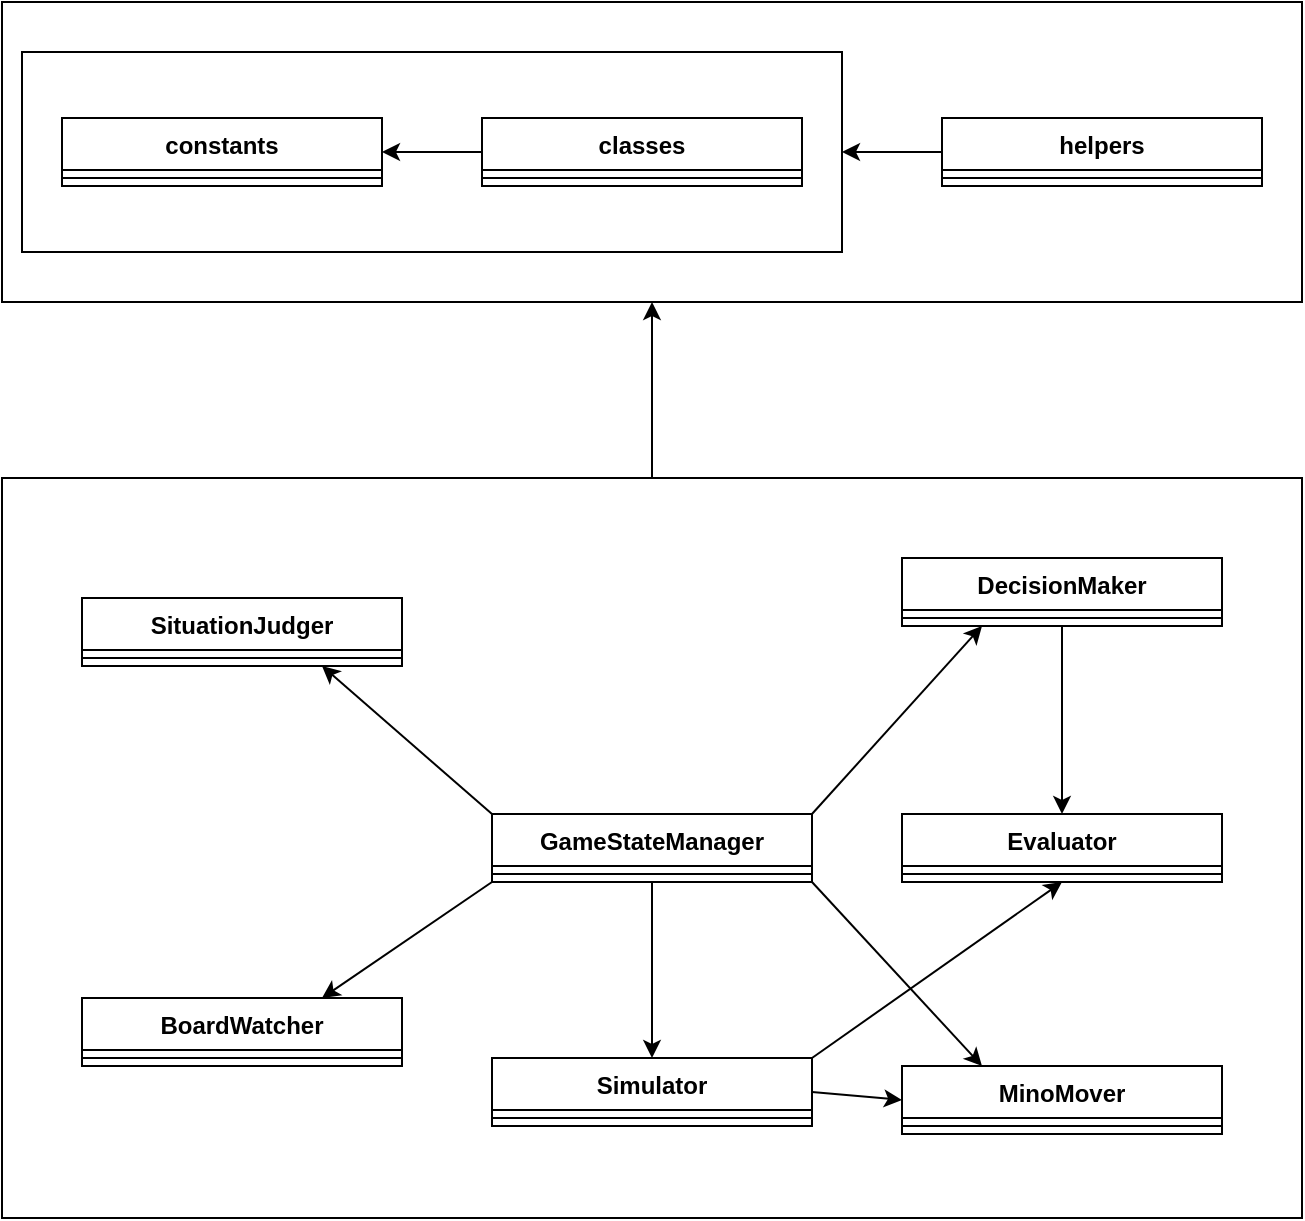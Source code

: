<mxfile>
    <diagram id="yEpG8pRHY3YEy-1Q46Di" name="Page-1">
        <mxGraphModel dx="536" dy="742" grid="1" gridSize="10" guides="1" tooltips="1" connect="1" arrows="1" fold="1" page="1" pageScale="1" pageWidth="827" pageHeight="1169" math="0" shadow="0">
            <root>
                <mxCell id="0"/>
                <mxCell id="1" parent="0"/>
                <mxCell id="vJlJA39UJEjqToiO2ea8-16" value="" style="rounded=0;whiteSpace=wrap;html=1;" parent="1" vertex="1">
                    <mxGeometry x="30" y="242" width="650" height="150" as="geometry"/>
                </mxCell>
                <mxCell id="vJlJA39UJEjqToiO2ea8-11" value="" style="rounded=0;whiteSpace=wrap;html=1;" parent="1" vertex="1">
                    <mxGeometry x="40" y="267" width="410" height="100" as="geometry"/>
                </mxCell>
                <mxCell id="vJlJA39UJEjqToiO2ea8-7" style="edgeStyle=orthogonalEdgeStyle;rounded=0;orthogonalLoop=1;jettySize=auto;html=1;" parent="1" source="vJlJA39UJEjqToiO2ea8-1" target="vJlJA39UJEjqToiO2ea8-5" edge="1">
                    <mxGeometry relative="1" as="geometry"/>
                </mxCell>
                <mxCell id="vJlJA39UJEjqToiO2ea8-1" value="classes" style="swimlane;fontStyle=1;align=center;verticalAlign=top;childLayout=stackLayout;horizontal=1;startSize=26;horizontalStack=0;resizeParent=1;resizeParentMax=0;resizeLast=0;collapsible=1;marginBottom=0;" parent="1" vertex="1">
                    <mxGeometry x="270" y="300" width="160" height="34" as="geometry"/>
                </mxCell>
                <mxCell id="vJlJA39UJEjqToiO2ea8-3" value="" style="line;strokeWidth=1;fillColor=none;align=left;verticalAlign=middle;spacingTop=-1;spacingLeft=3;spacingRight=3;rotatable=0;labelPosition=right;points=[];portConstraint=eastwest;" parent="vJlJA39UJEjqToiO2ea8-1" vertex="1">
                    <mxGeometry y="26" width="160" height="8" as="geometry"/>
                </mxCell>
                <mxCell id="vJlJA39UJEjqToiO2ea8-5" value="constants" style="swimlane;fontStyle=1;align=center;verticalAlign=top;childLayout=stackLayout;horizontal=1;startSize=26;horizontalStack=0;resizeParent=1;resizeParentMax=0;resizeLast=0;collapsible=1;marginBottom=0;" parent="1" vertex="1">
                    <mxGeometry x="60" y="300" width="160" height="34" as="geometry"/>
                </mxCell>
                <mxCell id="vJlJA39UJEjqToiO2ea8-6" value="" style="line;strokeWidth=1;fillColor=none;align=left;verticalAlign=middle;spacingTop=-1;spacingLeft=3;spacingRight=3;rotatable=0;labelPosition=right;points=[];portConstraint=eastwest;" parent="vJlJA39UJEjqToiO2ea8-5" vertex="1">
                    <mxGeometry y="26" width="160" height="8" as="geometry"/>
                </mxCell>
                <mxCell id="vJlJA39UJEjqToiO2ea8-15" style="edgeStyle=orthogonalEdgeStyle;rounded=0;orthogonalLoop=1;jettySize=auto;html=1;entryX=1;entryY=0.5;entryDx=0;entryDy=0;" parent="1" source="vJlJA39UJEjqToiO2ea8-13" target="vJlJA39UJEjqToiO2ea8-11" edge="1">
                    <mxGeometry relative="1" as="geometry"/>
                </mxCell>
                <mxCell id="vJlJA39UJEjqToiO2ea8-13" value="helpers" style="swimlane;fontStyle=1;align=center;verticalAlign=top;childLayout=stackLayout;horizontal=1;startSize=26;horizontalStack=0;resizeParent=1;resizeParentMax=0;resizeLast=0;collapsible=1;marginBottom=0;" parent="1" vertex="1">
                    <mxGeometry x="500" y="300" width="160" height="34" as="geometry"/>
                </mxCell>
                <mxCell id="vJlJA39UJEjqToiO2ea8-14" value="" style="line;strokeWidth=1;fillColor=none;align=left;verticalAlign=middle;spacingTop=-1;spacingLeft=3;spacingRight=3;rotatable=0;labelPosition=right;points=[];portConstraint=eastwest;" parent="vJlJA39UJEjqToiO2ea8-13" vertex="1">
                    <mxGeometry y="26" width="160" height="8" as="geometry"/>
                </mxCell>
                <mxCell id="vJlJA39UJEjqToiO2ea8-21" style="edgeStyle=orthogonalEdgeStyle;rounded=0;orthogonalLoop=1;jettySize=auto;html=1;entryX=0.5;entryY=1;entryDx=0;entryDy=0;" parent="1" source="vJlJA39UJEjqToiO2ea8-19" target="vJlJA39UJEjqToiO2ea8-16" edge="1">
                    <mxGeometry relative="1" as="geometry"/>
                </mxCell>
                <mxCell id="vJlJA39UJEjqToiO2ea8-19" value="" style="rounded=0;whiteSpace=wrap;html=1;" parent="1" vertex="1">
                    <mxGeometry x="30" y="480" width="650" height="370" as="geometry"/>
                </mxCell>
                <mxCell id="vJlJA39UJEjqToiO2ea8-34" style="edgeStyle=none;rounded=0;orthogonalLoop=1;jettySize=auto;html=1;exitX=0;exitY=1;exitDx=0;exitDy=0;entryX=0.75;entryY=0;entryDx=0;entryDy=0;" parent="1" source="vJlJA39UJEjqToiO2ea8-22" target="vJlJA39UJEjqToiO2ea8-27" edge="1">
                    <mxGeometry relative="1" as="geometry"/>
                </mxCell>
                <mxCell id="vJlJA39UJEjqToiO2ea8-35" style="edgeStyle=none;rounded=0;orthogonalLoop=1;jettySize=auto;html=1;exitX=0;exitY=0;exitDx=0;exitDy=0;entryX=0.75;entryY=1;entryDx=0;entryDy=0;" parent="1" source="vJlJA39UJEjqToiO2ea8-22" target="vJlJA39UJEjqToiO2ea8-24" edge="1">
                    <mxGeometry relative="1" as="geometry"/>
                </mxCell>
                <mxCell id="vJlJA39UJEjqToiO2ea8-36" style="edgeStyle=none;rounded=0;orthogonalLoop=1;jettySize=auto;html=1;exitX=1;exitY=0;exitDx=0;exitDy=0;entryX=0.25;entryY=1;entryDx=0;entryDy=0;" parent="1" source="vJlJA39UJEjqToiO2ea8-22" target="vJlJA39UJEjqToiO2ea8-29" edge="1">
                    <mxGeometry relative="1" as="geometry"/>
                </mxCell>
                <mxCell id="vJlJA39UJEjqToiO2ea8-37" style="edgeStyle=none;rounded=0;orthogonalLoop=1;jettySize=auto;html=1;exitX=1;exitY=1;exitDx=0;exitDy=0;entryX=0.25;entryY=0;entryDx=0;entryDy=0;" parent="1" source="vJlJA39UJEjqToiO2ea8-22" target="vJlJA39UJEjqToiO2ea8-31" edge="1">
                    <mxGeometry relative="1" as="geometry"/>
                </mxCell>
                <mxCell id="8" style="edgeStyle=none;html=1;exitX=0.5;exitY=1;exitDx=0;exitDy=0;entryX=0.5;entryY=0;entryDx=0;entryDy=0;" parent="1" source="vJlJA39UJEjqToiO2ea8-22" target="5" edge="1">
                    <mxGeometry relative="1" as="geometry"/>
                </mxCell>
                <mxCell id="vJlJA39UJEjqToiO2ea8-22" value="GameStateManager" style="swimlane;fontStyle=1;align=center;verticalAlign=top;childLayout=stackLayout;horizontal=1;startSize=26;horizontalStack=0;resizeParent=1;resizeParentMax=0;resizeLast=0;collapsible=1;marginBottom=0;" parent="1" vertex="1">
                    <mxGeometry x="275" y="648" width="160" height="34" as="geometry"/>
                </mxCell>
                <mxCell id="vJlJA39UJEjqToiO2ea8-23" value="" style="line;strokeWidth=1;fillColor=none;align=left;verticalAlign=middle;spacingTop=-1;spacingLeft=3;spacingRight=3;rotatable=0;labelPosition=right;points=[];portConstraint=eastwest;" parent="vJlJA39UJEjqToiO2ea8-22" vertex="1">
                    <mxGeometry y="26" width="160" height="8" as="geometry"/>
                </mxCell>
                <mxCell id="vJlJA39UJEjqToiO2ea8-24" value="SituationJudger" style="swimlane;fontStyle=1;align=center;verticalAlign=top;childLayout=stackLayout;horizontal=1;startSize=26;horizontalStack=0;resizeParent=1;resizeParentMax=0;resizeLast=0;collapsible=1;marginBottom=0;" parent="1" vertex="1">
                    <mxGeometry x="70" y="540" width="160" height="34" as="geometry"/>
                </mxCell>
                <mxCell id="vJlJA39UJEjqToiO2ea8-25" value="" style="line;strokeWidth=1;fillColor=none;align=left;verticalAlign=middle;spacingTop=-1;spacingLeft=3;spacingRight=3;rotatable=0;labelPosition=right;points=[];portConstraint=eastwest;" parent="vJlJA39UJEjqToiO2ea8-24" vertex="1">
                    <mxGeometry y="26" width="160" height="8" as="geometry"/>
                </mxCell>
                <mxCell id="vJlJA39UJEjqToiO2ea8-27" value="BoardWatcher" style="swimlane;fontStyle=1;align=center;verticalAlign=top;childLayout=stackLayout;horizontal=1;startSize=26;horizontalStack=0;resizeParent=1;resizeParentMax=0;resizeLast=0;collapsible=1;marginBottom=0;" parent="1" vertex="1">
                    <mxGeometry x="70" y="740" width="160" height="34" as="geometry"/>
                </mxCell>
                <mxCell id="vJlJA39UJEjqToiO2ea8-28" value="" style="line;strokeWidth=1;fillColor=none;align=left;verticalAlign=middle;spacingTop=-1;spacingLeft=3;spacingRight=3;rotatable=0;labelPosition=right;points=[];portConstraint=eastwest;" parent="vJlJA39UJEjqToiO2ea8-27" vertex="1">
                    <mxGeometry y="26" width="160" height="8" as="geometry"/>
                </mxCell>
                <mxCell id="4" style="edgeStyle=none;html=1;exitX=0.5;exitY=1;exitDx=0;exitDy=0;entryX=0.5;entryY=0;entryDx=0;entryDy=0;" parent="1" source="vJlJA39UJEjqToiO2ea8-29" target="2" edge="1">
                    <mxGeometry relative="1" as="geometry"/>
                </mxCell>
                <mxCell id="vJlJA39UJEjqToiO2ea8-29" value="DecisionMaker" style="swimlane;fontStyle=1;align=center;verticalAlign=top;childLayout=stackLayout;horizontal=1;startSize=26;horizontalStack=0;resizeParent=1;resizeParentMax=0;resizeLast=0;collapsible=1;marginBottom=0;" parent="1" vertex="1">
                    <mxGeometry x="480" y="520" width="160" height="34" as="geometry"/>
                </mxCell>
                <mxCell id="vJlJA39UJEjqToiO2ea8-30" value="" style="line;strokeWidth=1;fillColor=none;align=left;verticalAlign=middle;spacingTop=-1;spacingLeft=3;spacingRight=3;rotatable=0;labelPosition=right;points=[];portConstraint=eastwest;" parent="vJlJA39UJEjqToiO2ea8-29" vertex="1">
                    <mxGeometry y="26" width="160" height="8" as="geometry"/>
                </mxCell>
                <mxCell id="vJlJA39UJEjqToiO2ea8-31" value="MinoMover" style="swimlane;fontStyle=1;align=center;verticalAlign=top;childLayout=stackLayout;horizontal=1;startSize=26;horizontalStack=0;resizeParent=1;resizeParentMax=0;resizeLast=0;collapsible=1;marginBottom=0;" parent="1" vertex="1">
                    <mxGeometry x="480" y="774" width="160" height="34" as="geometry"/>
                </mxCell>
                <mxCell id="vJlJA39UJEjqToiO2ea8-32" value="" style="line;strokeWidth=1;fillColor=none;align=left;verticalAlign=middle;spacingTop=-1;spacingLeft=3;spacingRight=3;rotatable=0;labelPosition=right;points=[];portConstraint=eastwest;" parent="vJlJA39UJEjqToiO2ea8-31" vertex="1">
                    <mxGeometry y="26" width="160" height="8" as="geometry"/>
                </mxCell>
                <mxCell id="2" value="Evaluator&#10;" style="swimlane;fontStyle=1;align=center;verticalAlign=top;childLayout=stackLayout;horizontal=1;startSize=26;horizontalStack=0;resizeParent=1;resizeParentMax=0;resizeLast=0;collapsible=1;marginBottom=0;" parent="1" vertex="1">
                    <mxGeometry x="480" y="648" width="160" height="34" as="geometry"/>
                </mxCell>
                <mxCell id="3" value="" style="line;strokeWidth=1;fillColor=none;align=left;verticalAlign=middle;spacingTop=-1;spacingLeft=3;spacingRight=3;rotatable=0;labelPosition=right;points=[];portConstraint=eastwest;" parent="2" vertex="1">
                    <mxGeometry y="26" width="160" height="8" as="geometry"/>
                </mxCell>
                <mxCell id="10" style="edgeStyle=none;html=1;exitX=1;exitY=0.5;exitDx=0;exitDy=0;entryX=0;entryY=0.5;entryDx=0;entryDy=0;" parent="1" source="5" target="vJlJA39UJEjqToiO2ea8-31" edge="1">
                    <mxGeometry relative="1" as="geometry"/>
                </mxCell>
                <mxCell id="11" style="edgeStyle=none;html=1;exitX=1;exitY=0;exitDx=0;exitDy=0;entryX=0.5;entryY=1;entryDx=0;entryDy=0;" edge="1" parent="1" source="5" target="2">
                    <mxGeometry relative="1" as="geometry"/>
                </mxCell>
                <mxCell id="5" value="Simulator" style="swimlane;fontStyle=1;align=center;verticalAlign=top;childLayout=stackLayout;horizontal=1;startSize=26;horizontalStack=0;resizeParent=1;resizeParentMax=0;resizeLast=0;collapsible=1;marginBottom=0;" parent="1" vertex="1">
                    <mxGeometry x="275" y="770" width="160" height="34" as="geometry"/>
                </mxCell>
                <mxCell id="6" value="" style="line;strokeWidth=1;fillColor=none;align=left;verticalAlign=middle;spacingTop=-1;spacingLeft=3;spacingRight=3;rotatable=0;labelPosition=right;points=[];portConstraint=eastwest;" parent="5" vertex="1">
                    <mxGeometry y="26" width="160" height="8" as="geometry"/>
                </mxCell>
            </root>
        </mxGraphModel>
    </diagram>
</mxfile>
